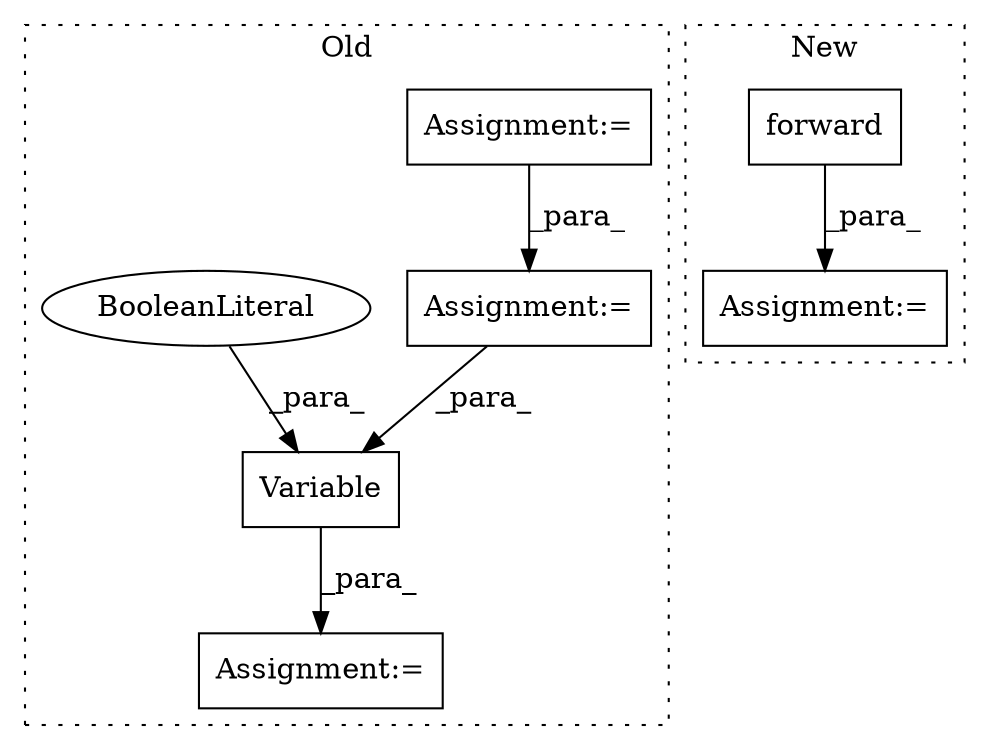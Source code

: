 digraph G {
subgraph cluster0 {
1 [label="Variable" a="32" s="3773,3794" l="9,1" shape="box"];
3 [label="Assignment:=" a="7" s="3661" l="1" shape="box"];
5 [label="Assignment:=" a="7" s="3855" l="1" shape="box"];
6 [label="BooleanLiteral" a="9" s="3790" l="4" shape="ellipse"];
7 [label="Assignment:=" a="7" s="3686" l="1" shape="box"];
label = "Old";
style="dotted";
}
subgraph cluster1 {
2 [label="forward" a="32" s="3856,3867" l="8,1" shape="box"];
4 [label="Assignment:=" a="7" s="3845" l="1" shape="box"];
label = "New";
style="dotted";
}
1 -> 5 [label="_para_"];
2 -> 4 [label="_para_"];
3 -> 7 [label="_para_"];
6 -> 1 [label="_para_"];
7 -> 1 [label="_para_"];
}